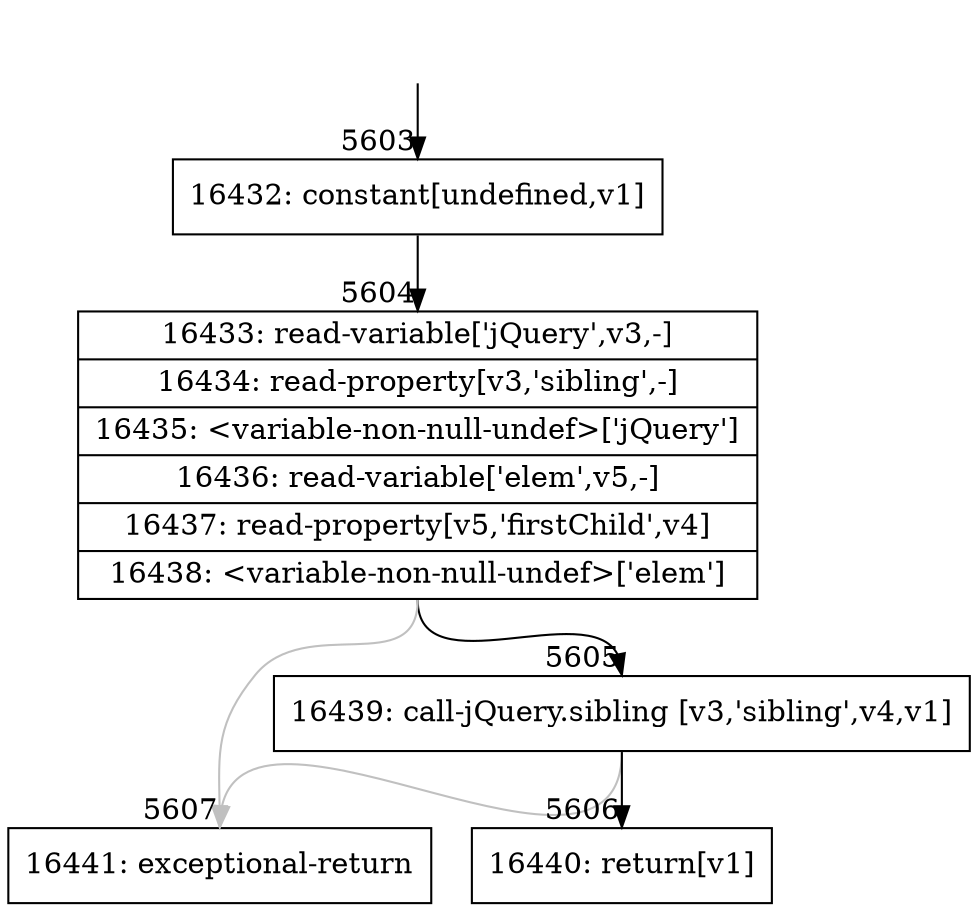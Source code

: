 digraph {
rankdir="TD"
BB_entry360[shape=none,label=""];
BB_entry360 -> BB5603 [tailport=s, headport=n, headlabel="    5603"]
BB5603 [shape=record label="{16432: constant[undefined,v1]}" ] 
BB5603 -> BB5604 [tailport=s, headport=n, headlabel="      5604"]
BB5604 [shape=record label="{16433: read-variable['jQuery',v3,-]|16434: read-property[v3,'sibling',-]|16435: \<variable-non-null-undef\>['jQuery']|16436: read-variable['elem',v5,-]|16437: read-property[v5,'firstChild',v4]|16438: \<variable-non-null-undef\>['elem']}" ] 
BB5604 -> BB5605 [tailport=s, headport=n, headlabel="      5605"]
BB5604 -> BB5607 [tailport=s, headport=n, color=gray, headlabel="      5607"]
BB5605 [shape=record label="{16439: call-jQuery.sibling [v3,'sibling',v4,v1]}" ] 
BB5605 -> BB5606 [tailport=s, headport=n, headlabel="      5606"]
BB5605 -> BB5607 [tailport=s, headport=n, color=gray]
BB5606 [shape=record label="{16440: return[v1]}" ] 
BB5607 [shape=record label="{16441: exceptional-return}" ] 
//#$~ 5721
}
